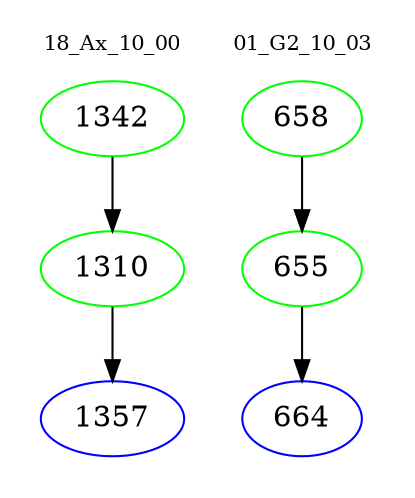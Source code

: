 digraph{
subgraph cluster_0 {
color = white
label = "18_Ax_10_00";
fontsize=10;
T0_1342 [label="1342", color="green"]
T0_1342 -> T0_1310 [color="black"]
T0_1310 [label="1310", color="green"]
T0_1310 -> T0_1357 [color="black"]
T0_1357 [label="1357", color="blue"]
}
subgraph cluster_1 {
color = white
label = "01_G2_10_03";
fontsize=10;
T1_658 [label="658", color="green"]
T1_658 -> T1_655 [color="black"]
T1_655 [label="655", color="green"]
T1_655 -> T1_664 [color="black"]
T1_664 [label="664", color="blue"]
}
}
